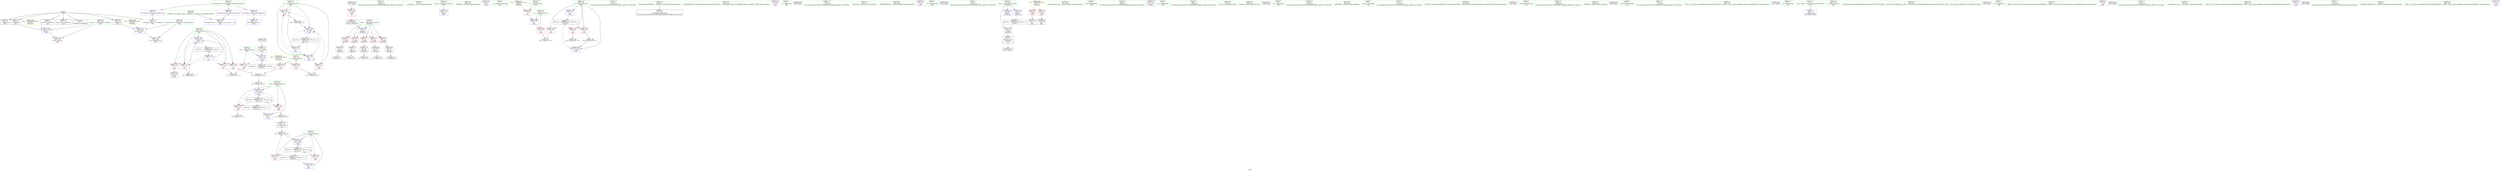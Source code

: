 digraph "SVFG" {
	label="SVFG";

	Node0x5593346ea740 [shape=record,color=grey,label="{NodeID: 0\nNullPtr}"];
	Node0x5593346ea740 -> Node0x559334705f00[style=solid];
	Node0x5593346ea740 -> Node0x559334706000[style=solid];
	Node0x5593346ea740 -> Node0x5593347060d0[style=solid];
	Node0x5593346ea740 -> Node0x5593347061a0[style=solid];
	Node0x5593346ea740 -> Node0x559334706270[style=solid];
	Node0x5593346ea740 -> Node0x559334706340[style=solid];
	Node0x5593346ea740 -> Node0x55933470a110[style=solid];
	Node0x5593347283f0 [shape=record,color=black,label="{NodeID: 263\n169 = PHI()\n}"];
	Node0x5593347283f0 -> Node0x559334706c60[style=solid];
	Node0x559334704ec0 [shape=record,color=red,label="{NodeID: 97\n80\<--57\n\<--c.addr\n_Z6isconsc\n}"];
	Node0x559334704ec0 -> Node0x559334706850[style=solid];
	Node0x5593346f8e80 [shape=record,color=green,label="{NodeID: 14\n68\<--1\n\<--dummyObj\nCan only get source location for instruction, argument, global var or function.}"];
	Node0x559334708020 [shape=record,color=grey,label="{NodeID: 194\n220 = Binary(219, 218, )\n}"];
	Node0x559334708020 -> Node0x55933470af10[style=solid];
	Node0x559334704a00 [shape=record,color=red,label="{NodeID: 111\n188\<--116\n\<--nv\nmain\n}"];
	Node0x559334704a00 -> Node0x55933470de00[style=solid];
	Node0x5593347034b0 [shape=record,color=green,label="{NodeID: 28\n39\<--40\n__cxa_atexit\<--__cxa_atexit_field_insensitive\n}"];
	Node0x55933470a480 [shape=record,color=blue,label="{NodeID: 125\n96\<--123\nretval\<--\nmain\n}"];
	Node0x5593347040d0 [shape=record,color=green,label="{NodeID: 42\n112\<--113\nres\<--res_field_insensitive\nmain\n}"];
	Node0x5593347040d0 -> Node0x5593347046c0[style=solid];
	Node0x5593347040d0 -> Node0x559334704790[style=solid];
	Node0x5593347040d0 -> Node0x55933470a6f0[style=solid];
	Node0x5593347040d0 -> Node0x55933470af10[style=solid];
	Node0x55933470afe0 [shape=record,color=blue,label="{NodeID: 139\n120\<--225\ni\<--inc29\nmain\n}"];
	Node0x55933470afe0 -> Node0x559334704c70[style=dashed];
	Node0x55933470afe0 -> Node0x559334709c80[style=dashed];
	Node0x55933470afe0 -> Node0x559334709d10[style=dashed];
	Node0x55933470afe0 -> Node0x559334709da0[style=dashed];
	Node0x55933470afe0 -> Node0x55933470afe0[style=dashed];
	Node0x55933470afe0 -> Node0x559334718c90[style=dashed];
	Node0x559334705a00 [shape=record,color=green,label="{NodeID: 56\n230\<--231\n_ZNSolsEx\<--_ZNSolsEx_field_insensitive\n}"];
	Node0x5593347066b0 [shape=record,color=black,label="{NodeID: 70\n71\<--70\nconv4\<--\n_Z6isconsc\n}"];
	Node0x5593347066b0 -> Node0x5593347101d0[style=solid];
	Node0x559334707210 [shape=record,color=purple,label="{NodeID: 84\n132\<--15\n\<--.str.3\nmain\n}"];
	Node0x5593346eaee0 [shape=record,color=green,label="{NodeID: 1\n7\<--1\n__dso_handle\<--dummyObj\nGlob }"];
	Node0x559334728550 [shape=record,color=black,label="{NodeID: 264\n182 = PHI()\n}"];
	Node0x559334728550 -> Node0x559334709e70[style=solid];
	Node0x559334704f90 [shape=record,color=red,label="{NodeID: 98\n137\<--98\n\<--t\nmain\n}"];
	Node0x559334704f90 -> Node0x55933470a550[style=solid];
	Node0x559334702b60 [shape=record,color=green,label="{NodeID: 15\n73\<--1\n\<--dummyObj\nCan only get source location for instruction, argument, global var or function.}"];
	Node0x5593347081a0 [shape=record,color=grey,label="{NodeID: 195\n217 = Binary(216, 151, )\n}"];
	Node0x5593347081a0 -> Node0x559334706e00[style=solid];
	Node0x559334704ad0 [shape=record,color=red,label="{NodeID: 112\n203\<--116\n\<--nv\nmain\n}"];
	Node0x559334704ad0 -> Node0x5593347087a0[style=solid];
	Node0x5593347035b0 [shape=record,color=green,label="{NodeID: 29\n38\<--44\n_ZNSt8ios_base4InitD1Ev\<--_ZNSt8ios_base4InitD1Ev_field_insensitive\n}"];
	Node0x5593347035b0 -> Node0x559334706410[style=solid];
	Node0x55933470a550 [shape=record,color=blue,label="{NodeID: 126\n100\<--137\n_n\<--\nmain\n}"];
	Node0x55933470a550 -> Node0x559334705060[style=dashed];
	Node0x5593347041a0 [shape=record,color=green,label="{NodeID: 43\n114\<--115\nind\<--ind_field_insensitive\nmain\n}"];
	Node0x5593347041a0 -> Node0x559334704860[style=solid];
	Node0x5593347041a0 -> Node0x559334704930[style=solid];
	Node0x5593347041a0 -> Node0x55933470a7c0[style=solid];
	Node0x5593347041a0 -> Node0x55933470ae40[style=solid];
	Node0x55933470b0b0 [shape=record,color=blue,label="{NodeID: 140\n102\<--240\ntt\<--inc35\nmain\n}"];
	Node0x55933470b0b0 -> Node0x559334717390[style=dashed];
	Node0x559334705b00 [shape=record,color=green,label="{NodeID: 57\n233\<--234\n_ZSt4endlIcSt11char_traitsIcEERSt13basic_ostreamIT_T0_ES6_\<--_ZSt4endlIcSt11char_traitsIcEERSt13basic_ostreamIT_T0_ES6__field_insensitive\n}"];
	Node0x559334706780 [shape=record,color=black,label="{NodeID: 71\n76\<--75\nconv7\<--\n_Z6isconsc\n}"];
	Node0x559334706780 -> Node0x559334710310[style=solid];
	Node0x5593347072e0 [shape=record,color=purple,label="{NodeID: 85\n145\<--20\n\<--.str.4\nmain\n}"];
	Node0x5593346e9850 [shape=record,color=green,label="{NodeID: 2\n8\<--1\n.str\<--dummyObj\nGlob }"];
	Node0x559334728650 [shape=record,color=black,label="{NodeID: 265\n229 = PHI()\n}"];
	Node0x559334705060 [shape=record,color=red,label="{NodeID: 99\n142\<--100\n\<--_n\nmain\n}"];
	Node0x559334705060 -> Node0x559334708aa0[style=solid];
	Node0x559334702bf0 [shape=record,color=green,label="{NodeID: 16\n78\<--1\n\<--dummyObj\nCan only get source location for instruction, argument, global var or function.}"];
	Node0x559334708320 [shape=record,color=grey,label="{NodeID: 196\n225 = Binary(224, 151, )\n}"];
	Node0x559334708320 -> Node0x55933470afe0[style=solid];
	Node0x559334704ba0 [shape=record,color=red,label="{NodeID: 113\n177\<--118\n\<--_n9\nmain\n}"];
	Node0x559334704ba0 -> Node0x559334710610[style=solid];
	Node0x5593347036b0 [shape=record,color=green,label="{NodeID: 30\n51\<--52\n_Z6isconsc\<--_Z6isconsc_field_insensitive\n}"];
	Node0x55933470a620 [shape=record,color=blue,label="{NodeID: 127\n102\<--123\ntt\<--\nmain\n}"];
	Node0x55933470a620 -> Node0x559334717390[style=dashed];
	Node0x559334704270 [shape=record,color=green,label="{NodeID: 44\n116\<--117\nnv\<--nv_field_insensitive\nmain\n}"];
	Node0x559334704270 -> Node0x559334704a00[style=solid];
	Node0x559334704270 -> Node0x559334704ad0[style=solid];
	Node0x559334704270 -> Node0x55933470a890[style=solid];
	Node0x559334704270 -> Node0x55933470ab00[style=solid];
	Node0x559334704270 -> Node0x55933470ad70[style=solid];
	Node0x559334705c00 [shape=record,color=green,label="{NodeID: 58\n235\<--236\n_ZNSolsEPFRSoS_E\<--_ZNSolsEPFRSoS_E_field_insensitive\n}"];
	Node0x559334706850 [shape=record,color=black,label="{NodeID: 72\n81\<--80\nconv10\<--\n_Z6isconsc\n}"];
	Node0x559334706850 -> Node0x559334708920[style=solid];
	Node0x5593347073b0 [shape=record,color=purple,label="{NodeID: 86\n155\<--22\n\<--.str.5\nmain\n}"];
	Node0x5593346eabe0 [shape=record,color=green,label="{NodeID: 3\n10\<--1\n.str.1\<--dummyObj\nGlob }"];
	Node0x559334728750 [shape=record,color=black,label="{NodeID: 266\n232 = PHI()\n}"];
	Node0x559334705130 [shape=record,color=red,label="{NodeID: 100\n141\<--102\n\<--tt\nmain\n}"];
	Node0x559334705130 -> Node0x559334708aa0[style=solid];
	Node0x559334702c80 [shape=record,color=green,label="{NodeID: 17\n83\<--1\n\<--dummyObj\nCan only get source location for instruction, argument, global var or function.}"];
	Node0x5593347084a0 [shape=record,color=grey,label="{NodeID: 197\n67 = cmp(66, 68, )\n}"];
	Node0x559334704c70 [shape=record,color=red,label="{NodeID: 114\n176\<--120\n\<--i\nmain\n}"];
	Node0x559334704c70 -> Node0x559334710610[style=solid];
	Node0x5593347037b0 [shape=record,color=green,label="{NodeID: 31\n55\<--56\nretval\<--retval_field_insensitive\n_Z6isconsc\n}"];
	Node0x5593347037b0 -> Node0x559334707920[style=solid];
	Node0x5593347037b0 -> Node0x55933470a2e0[style=solid];
	Node0x5593347037b0 -> Node0x55933470a3b0[style=solid];
	Node0x559334717390 [shape=record,color=black,label="{NodeID: 211\nMR_14V_3 = PHI(MR_14V_4, MR_14V_2, )\npts\{103 \}\n}"];
	Node0x559334717390 -> Node0x559334705130[style=dashed];
	Node0x559334717390 -> Node0x559334705200[style=dashed];
	Node0x559334717390 -> Node0x5593347052d0[style=dashed];
	Node0x559334717390 -> Node0x55933470b0b0[style=dashed];
	Node0x55933470a6f0 [shape=record,color=blue,label="{NodeID: 128\n112\<--165\nres\<--\nmain\n}"];
	Node0x55933470a6f0 -> Node0x559334719690[style=dashed];
	Node0x559334704340 [shape=record,color=green,label="{NodeID: 45\n118\<--119\n_n9\<--_n9_field_insensitive\nmain\n}"];
	Node0x559334704340 -> Node0x559334704ba0[style=solid];
	Node0x559334704340 -> Node0x55933470a960[style=solid];
	Node0x55933471b990 [shape=record,color=yellow,style=double,label="{NodeID: 225\n6V_1 = ENCHI(MR_6V_0)\npts\{1 \}\nFun[main]}"];
	Node0x55933471b990 -> Node0x559334707780[style=dashed];
	Node0x55933471b990 -> Node0x559334707850[style=dashed];
	Node0x559334705d00 [shape=record,color=green,label="{NodeID: 59\n267\<--268\n__gxx_personality_v0\<--__gxx_personality_v0_field_insensitive\n}"];
	Node0x559334706920 [shape=record,color=black,label="{NodeID: 73\n53\<--91\n_Z6isconsc_ret\<--\n_Z6isconsc\n|{<s0>14}}"];
	Node0x559334706920:s0 -> Node0x559334727cf0[style=solid,color=blue];
	Node0x559334707480 [shape=record,color=purple,label="{NodeID: 87\n290\<--24\nllvm.global_ctors_0\<--llvm.global_ctors\nGlob }"];
	Node0x559334707480 -> Node0x559334709f40[style=solid];
	Node0x5593346fa380 [shape=record,color=green,label="{NodeID: 4\n12\<--1\nstdin\<--dummyObj\nGlob }"];
	Node0x559334728820 [shape=record,color=black,label="{NodeID: 267\n54 = PHI(185, )\n0th arg _Z6isconsc }"];
	Node0x559334728820 -> Node0x55933470a210[style=solid];
	Node0x559334705200 [shape=record,color=red,label="{NodeID: 101\n149\<--102\n\<--tt\nmain\n}"];
	Node0x559334705200 -> Node0x559334707ea0[style=solid];
	Node0x559334702d10 [shape=record,color=green,label="{NodeID: 18\n86\<--1\n\<--dummyObj\nCan only get source location for instruction, argument, global var or function.}"];
	Node0x559334708620 [shape=record,color=grey,label="{NodeID: 198\n62 = cmp(61, 63, )\n}"];
	Node0x559334709c80 [shape=record,color=red,label="{NodeID: 115\n180\<--120\n\<--i\nmain\n}"];
	Node0x559334709c80 -> Node0x559334706d30[style=solid];
	Node0x559334703880 [shape=record,color=green,label="{NodeID: 32\n57\<--58\nc.addr\<--c.addr_field_insensitive\n_Z6isconsc\n}"];
	Node0x559334703880 -> Node0x5593347079f0[style=solid];
	Node0x559334703880 -> Node0x559334707ac0[style=solid];
	Node0x559334703880 -> Node0x559334707b90[style=solid];
	Node0x559334703880 -> Node0x559334704df0[style=solid];
	Node0x559334703880 -> Node0x559334704ec0[style=solid];
	Node0x559334703880 -> Node0x55933470a210[style=solid];
	Node0x559334717890 [shape=record,color=black,label="{NodeID: 212\nMR_22V_2 = PHI(MR_22V_4, MR_22V_1, )\npts\{113 \}\n}"];
	Node0x559334717890 -> Node0x55933470a6f0[style=dashed];
	Node0x55933470a7c0 [shape=record,color=blue,label="{NodeID: 129\n114\<--167\nind\<--\nmain\n}"];
	Node0x55933470a7c0 -> Node0x559334719b90[style=dashed];
	Node0x559334704410 [shape=record,color=green,label="{NodeID: 46\n120\<--121\ni\<--i_field_insensitive\nmain\n}"];
	Node0x559334704410 -> Node0x559334704c70[style=solid];
	Node0x559334704410 -> Node0x559334709c80[style=solid];
	Node0x559334704410 -> Node0x559334709d10[style=solid];
	Node0x559334704410 -> Node0x559334709da0[style=solid];
	Node0x559334704410 -> Node0x55933470aa30[style=solid];
	Node0x559334704410 -> Node0x55933470afe0[style=solid];
	Node0x559334705e00 [shape=record,color=green,label="{NodeID: 60\n26\<--286\n_GLOBAL__sub_I_Gluk_0_1.cpp\<--_GLOBAL__sub_I_Gluk_0_1.cpp_field_insensitive\n}"];
	Node0x559334705e00 -> Node0x55933470a010[style=solid];
	Node0x5593347069f0 [shape=record,color=black,label="{NodeID: 74\n95\<--123\nmain_ret\<--\nmain\n}"];
	Node0x559334707580 [shape=record,color=purple,label="{NodeID: 88\n291\<--24\nllvm.global_ctors_1\<--llvm.global_ctors\nGlob }"];
	Node0x559334707580 -> Node0x55933470a010[style=solid];
	Node0x5593346ea940 [shape=record,color=green,label="{NodeID: 5\n13\<--1\n.str.2\<--dummyObj\nGlob }"];
	Node0x5593347052d0 [shape=record,color=red,label="{NodeID: 102\n239\<--102\n\<--tt\nmain\n}"];
	Node0x5593347052d0 -> Node0x55933470df80[style=solid];
	Node0x559334702da0 [shape=record,color=green,label="{NodeID: 19\n89\<--1\n\<--dummyObj\nCan only get source location for instruction, argument, global var or function.}"];
	Node0x5593347087a0 [shape=record,color=grey,label="{NodeID: 199\n205 = cmp(203, 204, )\n}"];
	Node0x559334709d10 [shape=record,color=red,label="{NodeID: 116\n207\<--120\n\<--i\nmain\n}"];
	Node0x559334709d10 -> Node0x559334707d20[style=solid];
	Node0x559334703950 [shape=record,color=green,label="{NodeID: 33\n93\<--94\nmain\<--main_field_insensitive\n}"];
	Node0x559334717d90 [shape=record,color=black,label="{NodeID: 213\nMR_24V_2 = PHI(MR_24V_4, MR_24V_1, )\npts\{115 \}\n}"];
	Node0x559334717d90 -> Node0x55933470a7c0[style=dashed];
	Node0x55933470a890 [shape=record,color=blue,label="{NodeID: 130\n116\<--123\nnv\<--\nmain\n}"];
	Node0x55933470a890 -> Node0x559334704a00[style=dashed];
	Node0x55933470a890 -> Node0x55933470ab00[style=dashed];
	Node0x55933470a890 -> Node0x55933470ad70[style=dashed];
	Node0x55933470a890 -> Node0x559334718290[style=dashed];
	Node0x5593347044e0 [shape=record,color=green,label="{NodeID: 47\n128\<--129\nfreopen\<--freopen_field_insensitive\n}"];
	Node0x55933471c590 [shape=record,color=yellow,style=double,label="{NodeID: 227\n10V_1 = ENCHI(MR_10V_0)\npts\{99 \}\nFun[main]}"];
	Node0x55933471c590 -> Node0x559334704f90[style=dashed];
	Node0x559334705f00 [shape=record,color=black,label="{NodeID: 61\n2\<--3\ndummyVal\<--dummyVal\n}"];
	Node0x559334706ac0 [shape=record,color=black,label="{NodeID: 75\n127\<--124\ncall\<--\nmain\n}"];
	Node0x559334479ec0 [shape=record,color=black,label="{NodeID: 255\n134 = PHI()\n}"];
	Node0x559334707680 [shape=record,color=purple,label="{NodeID: 89\n292\<--24\nllvm.global_ctors_2\<--llvm.global_ctors\nGlob }"];
	Node0x559334707680 -> Node0x55933470a110[style=solid];
	Node0x5593346f9040 [shape=record,color=green,label="{NodeID: 6\n15\<--1\n.str.3\<--dummyObj\nGlob }"];
	Node0x5593347053a0 [shape=record,color=red,label="{NodeID: 103\n244\<--106\nexn\<--exn.slot\nmain\n}"];
	Node0x559334702e30 [shape=record,color=green,label="{NodeID: 20\n123\<--1\n\<--dummyObj\nCan only get source location for instruction, argument, global var or function.}"];
	Node0x559334708920 [shape=record,color=grey,label="{NodeID: 200\n82 = cmp(81, 83, )\n}"];
	Node0x559334709da0 [shape=record,color=red,label="{NodeID: 117\n224\<--120\n\<--i\nmain\n}"];
	Node0x559334709da0 -> Node0x559334708320[style=solid];
	Node0x559334703a50 [shape=record,color=green,label="{NodeID: 34\n96\<--97\nretval\<--retval_field_insensitive\nmain\n}"];
	Node0x559334703a50 -> Node0x55933470a480[style=solid];
	Node0x559334718290 [shape=record,color=black,label="{NodeID: 214\nMR_26V_2 = PHI(MR_26V_4, MR_26V_1, )\npts\{117 \}\n}"];
	Node0x559334718290 -> Node0x55933470a890[style=dashed];
	Node0x55933470a960 [shape=record,color=blue,label="{NodeID: 131\n118\<--172\n_n9\<--conv\nmain\n}"];
	Node0x55933470a960 -> Node0x559334704ba0[style=dashed];
	Node0x55933470a960 -> Node0x559334718790[style=dashed];
	Node0x5593346fa4a0 [shape=record,color=green,label="{NodeID: 48\n135\<--136\n_ZNSirsERi\<--_ZNSirsERi_field_insensitive\n}"];
	Node0x559334706000 [shape=record,color=black,label="{NodeID: 62\n192\<--3\n\<--dummyVal\nmain\n}"];
	Node0x559334706b90 [shape=record,color=black,label="{NodeID: 76\n133\<--130\ncall1\<--\nmain\n}"];
	Node0x559334727cf0 [shape=record,color=black,label="{NodeID: 256\n186 = PHI(53, )\n}"];
	Node0x559334707780 [shape=record,color=red,label="{NodeID: 90\n124\<--12\n\<--stdin\nmain\n}"];
	Node0x559334707780 -> Node0x559334706ac0[style=solid];
	Node0x5593346f90d0 [shape=record,color=green,label="{NodeID: 7\n17\<--1\nstdout\<--dummyObj\nGlob }"];
	Node0x559334705470 [shape=record,color=red,label="{NodeID: 104\n245\<--108\nsel\<--ehselector.slot\nmain\n}"];
	Node0x559334702ec0 [shape=record,color=green,label="{NodeID: 21\n151\<--1\n\<--dummyObj\nCan only get source location for instruction, argument, global var or function.}"];
	Node0x559334708aa0 [shape=record,color=grey,label="{NodeID: 201\n143 = cmp(141, 142, )\n}"];
	Node0x559334709e70 [shape=record,color=red,label="{NodeID: 118\n185\<--182\n\<--call16\nmain\n|{<s0>14}}"];
	Node0x559334709e70:s0 -> Node0x559334728820[style=solid,color=red];
	Node0x559334703b20 [shape=record,color=green,label="{NodeID: 35\n98\<--99\nt\<--t_field_insensitive\nmain\n}"];
	Node0x559334703b20 -> Node0x559334704f90[style=solid];
	Node0x559334718790 [shape=record,color=black,label="{NodeID: 215\nMR_28V_2 = PHI(MR_28V_3, MR_28V_1, )\npts\{119 \}\n}"];
	Node0x559334718790 -> Node0x55933470a960[style=dashed];
	Node0x55933470aa30 [shape=record,color=blue,label="{NodeID: 132\n120\<--123\ni\<--\nmain\n}"];
	Node0x55933470aa30 -> Node0x559334704c70[style=dashed];
	Node0x55933470aa30 -> Node0x559334709c80[style=dashed];
	Node0x55933470aa30 -> Node0x559334709d10[style=dashed];
	Node0x55933470aa30 -> Node0x559334709da0[style=dashed];
	Node0x55933470aa30 -> Node0x55933470afe0[style=dashed];
	Node0x55933470aa30 -> Node0x559334718c90[style=dashed];
	Node0x5593346fa5a0 [shape=record,color=green,label="{NodeID: 49\n147\<--148\n_ZStlsISt11char_traitsIcEERSt13basic_ostreamIcT_ES5_PKc\<--_ZStlsISt11char_traitsIcEERSt13basic_ostreamIcT_ES5_PKc_field_insensitive\n}"];
	Node0x5593347060d0 [shape=record,color=black,label="{NodeID: 63\n193\<--3\n\<--dummyVal\nmain\n}"];
	Node0x5593347060d0 -> Node0x55933470abd0[style=solid];
	Node0x559334706c60 [shape=record,color=black,label="{NodeID: 77\n172\<--169\nconv\<--call10\nmain\n}"];
	Node0x559334706c60 -> Node0x55933470a960[style=solid];
	Node0x559334727e50 [shape=record,color=black,label="{NodeID: 257\n36 = PHI()\n}"];
	Node0x559334707850 [shape=record,color=red,label="{NodeID: 91\n130\<--17\n\<--stdout\nmain\n}"];
	Node0x559334707850 -> Node0x559334706b90[style=solid];
	Node0x5593346ead00 [shape=record,color=green,label="{NodeID: 8\n18\<--1\n_ZSt3cin\<--dummyObj\nGlob }"];
	Node0x559334705540 [shape=record,color=red,label="{NodeID: 105\n204\<--110\n\<--n\nmain\n}"];
	Node0x559334705540 -> Node0x5593347087a0[style=solid];
	Node0x559334702f50 [shape=record,color=green,label="{NodeID: 22\n165\<--1\n\<--dummyObj\nCan only get source location for instruction, argument, global var or function.}"];
	Node0x5593347101d0 [shape=record,color=grey,label="{NodeID: 202\n72 = cmp(71, 73, )\n}"];
	Node0x559334709f40 [shape=record,color=blue,label="{NodeID: 119\n290\<--25\nllvm.global_ctors_0\<--\nGlob }"];
	Node0x559334703bf0 [shape=record,color=green,label="{NodeID: 36\n100\<--101\n_n\<--_n_field_insensitive\nmain\n}"];
	Node0x559334703bf0 -> Node0x559334705060[style=solid];
	Node0x559334703bf0 -> Node0x55933470a550[style=solid];
	Node0x559334718c90 [shape=record,color=black,label="{NodeID: 216\nMR_30V_2 = PHI(MR_30V_4, MR_30V_1, )\npts\{121 \}\n}"];
	Node0x559334718c90 -> Node0x55933470aa30[style=dashed];
	Node0x55933470ab00 [shape=record,color=blue,label="{NodeID: 133\n116\<--189\nnv\<--inc\nmain\n}"];
	Node0x55933470ab00 -> Node0x559334704a00[style=dashed];
	Node0x55933470ab00 -> Node0x559334704ad0[style=dashed];
	Node0x55933470ab00 -> Node0x55933470ab00[style=dashed];
	Node0x55933470ab00 -> Node0x55933470ad70[style=dashed];
	Node0x55933470ab00 -> Node0x559334718290[style=dashed];
	Node0x5593346fa6a0 [shape=record,color=green,label="{NodeID: 50\n153\<--154\n_ZNSolsEi\<--_ZNSolsEi_field_insensitive\n}"];
	Node0x55933471c830 [shape=record,color=yellow,style=double,label="{NodeID: 230\n16V_1 = ENCHI(MR_16V_0)\npts\{107 \}\nFun[main]}"];
	Node0x55933471c830 -> Node0x55933470abd0[style=dashed];
	Node0x5593347061a0 [shape=record,color=black,label="{NodeID: 64\n195\<--3\n\<--dummyVal\nmain\n}"];
	Node0x5593347061a0 -> Node0x55933470aca0[style=solid];
	Node0x559334706d30 [shape=record,color=black,label="{NodeID: 78\n181\<--180\nconv14\<--\nmain\n}"];
	Node0x559334727f20 [shape=record,color=black,label="{NodeID: 258\n146 = PHI()\n}"];
	Node0x559334707920 [shape=record,color=red,label="{NodeID: 92\n91\<--55\n\<--retval\n_Z6isconsc\n}"];
	Node0x559334707920 -> Node0x559334706920[style=solid];
	Node0x5593346ead90 [shape=record,color=green,label="{NodeID: 9\n19\<--1\n_ZSt4cout\<--dummyObj\nGlob }"];
	Node0x55933470de00 [shape=record,color=grey,label="{NodeID: 189\n189 = Binary(188, 151, )\n}"];
	Node0x55933470de00 -> Node0x55933470ab00[style=solid];
	Node0x5593347045f0 [shape=record,color=red,label="{NodeID: 106\n208\<--110\n\<--n\nmain\n}"];
	Node0x5593347045f0 -> Node0x559334707d20[style=solid];
	Node0x559334702fe0 [shape=record,color=green,label="{NodeID: 23\n167\<--1\n\<--dummyObj\nCan only get source location for instruction, argument, global var or function.}"];
	Node0x559334710310 [shape=record,color=grey,label="{NodeID: 203\n77 = cmp(76, 78, )\n}"];
	Node0x55933470a010 [shape=record,color=blue,label="{NodeID: 120\n291\<--26\nllvm.global_ctors_1\<--_GLOBAL__sub_I_Gluk_0_1.cpp\nGlob }"];
	Node0x559334703cc0 [shape=record,color=green,label="{NodeID: 37\n102\<--103\ntt\<--tt_field_insensitive\nmain\n}"];
	Node0x559334703cc0 -> Node0x559334705130[style=solid];
	Node0x559334703cc0 -> Node0x559334705200[style=solid];
	Node0x559334703cc0 -> Node0x5593347052d0[style=solid];
	Node0x559334703cc0 -> Node0x55933470a620[style=solid];
	Node0x559334703cc0 -> Node0x55933470b0b0[style=solid];
	Node0x559334719190 [shape=record,color=black,label="{NodeID: 217\nMR_2V_3 = PHI(MR_2V_4, MR_2V_2, )\npts\{56 \}\n}"];
	Node0x559334719190 -> Node0x559334707920[style=dashed];
	Node0x55933470abd0 [shape=record,color=blue,label="{NodeID: 134\n106\<--193\nexn.slot\<--\nmain\n}"];
	Node0x55933470abd0 -> Node0x5593347053a0[style=dashed];
	Node0x5593346fa7a0 [shape=record,color=green,label="{NodeID: 51\n158\<--159\n_ZNSt7__cxx1112basic_stringIcSt11char_traitsIcESaIcEEC1Ev\<--_ZNSt7__cxx1112basic_stringIcSt11char_traitsIcESaIcEEC1Ev_field_insensitive\n}"];
	Node0x55933471c910 [shape=record,color=yellow,style=double,label="{NodeID: 231\n18V_1 = ENCHI(MR_18V_0)\npts\{109 \}\nFun[main]}"];
	Node0x55933471c910 -> Node0x55933470aca0[style=dashed];
	Node0x559334706270 [shape=record,color=black,label="{NodeID: 65\n246\<--3\nlpad.val\<--dummyVal\nmain\n}"];
	Node0x559334706e00 [shape=record,color=black,label="{NodeID: 79\n218\<--217\nconv26\<--add25\nmain\n}"];
	Node0x559334706e00 -> Node0x559334708020[style=solid];
	Node0x559334728050 [shape=record,color=black,label="{NodeID: 259\n152 = PHI()\n}"];
	Node0x5593347079f0 [shape=record,color=red,label="{NodeID: 93\n60\<--57\n\<--c.addr\n_Z6isconsc\n}"];
	Node0x5593347079f0 -> Node0x559334706510[style=solid];
	Node0x5593346f9380 [shape=record,color=green,label="{NodeID: 10\n20\<--1\n.str.4\<--dummyObj\nGlob }"];
	Node0x55933470df80 [shape=record,color=grey,label="{NodeID: 190\n240 = Binary(239, 151, )\n}"];
	Node0x55933470df80 -> Node0x55933470b0b0[style=solid];
	Node0x5593347046c0 [shape=record,color=red,label="{NodeID: 107\n219\<--112\n\<--res\nmain\n}"];
	Node0x5593347046c0 -> Node0x559334708020[style=solid];
	Node0x5593347030b0 [shape=record,color=green,label="{NodeID: 24\n4\<--6\n_ZStL8__ioinit\<--_ZStL8__ioinit_field_insensitive\nGlob }"];
	Node0x5593347030b0 -> Node0x559334706ed0[style=solid];
	Node0x559334710490 [shape=record,color=grey,label="{NodeID: 204\n214 = cmp(213, 167, )\n}"];
	Node0x55933470a110 [shape=record,color=blue, style = dotted,label="{NodeID: 121\n292\<--3\nllvm.global_ctors_2\<--dummyVal\nGlob }"];
	Node0x559334703d90 [shape=record,color=green,label="{NodeID: 38\n104\<--105\ns\<--s_field_insensitive\nmain\n}"];
	Node0x559334719690 [shape=record,color=black,label="{NodeID: 218\nMR_22V_4 = PHI(MR_22V_6, MR_22V_3, )\npts\{113 \}\n}"];
	Node0x559334719690 -> Node0x5593347046c0[style=dashed];
	Node0x559334719690 -> Node0x559334704790[style=dashed];
	Node0x559334719690 -> Node0x55933470af10[style=dashed];
	Node0x559334719690 -> Node0x559334717890[style=dashed];
	Node0x559334719690 -> Node0x559334719690[style=dashed];
	Node0x55933470aca0 [shape=record,color=blue,label="{NodeID: 135\n108\<--195\nehselector.slot\<--\nmain\n}"];
	Node0x55933470aca0 -> Node0x559334705470[style=dashed];
	Node0x559334705600 [shape=record,color=green,label="{NodeID: 52\n161\<--162\n_ZStrsIcSt11char_traitsIcESaIcEERSt13basic_istreamIT_T0_ES7_RNSt7__cxx1112basic_stringIS4_S5_T1_EE\<--_ZStrsIcSt11char_traitsIcESaIcEERSt13basic_istreamIT_T0_ES7_RNSt7__cxx1112basic_stringIS4_S5_T1_EE_field_insensitive\n}"];
	Node0x55933471c9f0 [shape=record,color=yellow,style=double,label="{NodeID: 232\n20V_1 = ENCHI(MR_20V_0)\npts\{111 \}\nFun[main]}"];
	Node0x55933471c9f0 -> Node0x559334705540[style=dashed];
	Node0x55933471c9f0 -> Node0x5593347045f0[style=dashed];
	Node0x559334706340 [shape=record,color=black,label="{NodeID: 66\n247\<--3\nlpad.val37\<--dummyVal\nmain\n}"];
	Node0x559334706ed0 [shape=record,color=purple,label="{NodeID: 80\n35\<--4\n\<--_ZStL8__ioinit\n__cxx_global_var_init\n}"];
	Node0x559334728150 [shape=record,color=black,label="{NodeID: 260\n156 = PHI()\n}"];
	Node0x559334707ac0 [shape=record,color=red,label="{NodeID: 94\n65\<--57\n\<--c.addr\n_Z6isconsc\n}"];
	Node0x559334707ac0 -> Node0x5593347065e0[style=solid];
	Node0x5593346f9410 [shape=record,color=green,label="{NodeID: 11\n22\<--1\n.str.5\<--dummyObj\nGlob }"];
	Node0x55933470e100 [shape=record,color=grey,label="{NodeID: 191\n210 = Binary(209, 151, )\n}"];
	Node0x55933470e100 -> Node0x55933470ae40[style=solid];
	Node0x559334704790 [shape=record,color=red,label="{NodeID: 108\n228\<--112\n\<--res\nmain\n}"];
	Node0x5593347031b0 [shape=record,color=green,label="{NodeID: 25\n24\<--28\nllvm.global_ctors\<--llvm.global_ctors_field_insensitive\nGlob }"];
	Node0x5593347031b0 -> Node0x559334707480[style=solid];
	Node0x5593347031b0 -> Node0x559334707580[style=solid];
	Node0x5593347031b0 -> Node0x559334707680[style=solid];
	Node0x559334710610 [shape=record,color=grey,label="{NodeID: 205\n178 = cmp(176, 177, )\n}"];
	Node0x55933470a210 [shape=record,color=blue,label="{NodeID: 122\n57\<--54\nc.addr\<--c\n_Z6isconsc\n}"];
	Node0x55933470a210 -> Node0x5593347079f0[style=dashed];
	Node0x55933470a210 -> Node0x559334707ac0[style=dashed];
	Node0x55933470a210 -> Node0x559334707b90[style=dashed];
	Node0x55933470a210 -> Node0x559334704df0[style=dashed];
	Node0x55933470a210 -> Node0x559334704ec0[style=dashed];
	Node0x559334703e60 [shape=record,color=green,label="{NodeID: 39\n106\<--107\nexn.slot\<--exn.slot_field_insensitive\nmain\n}"];
	Node0x559334703e60 -> Node0x5593347053a0[style=solid];
	Node0x559334703e60 -> Node0x55933470abd0[style=solid];
	Node0x559334719b90 [shape=record,color=black,label="{NodeID: 219\nMR_24V_4 = PHI(MR_24V_6, MR_24V_3, )\npts\{115 \}\n}"];
	Node0x559334719b90 -> Node0x559334704860[style=dashed];
	Node0x559334719b90 -> Node0x559334704930[style=dashed];
	Node0x559334719b90 -> Node0x55933470ae40[style=dashed];
	Node0x559334719b90 -> Node0x559334717d90[style=dashed];
	Node0x559334719b90 -> Node0x559334719b90[style=dashed];
	Node0x55933470ad70 [shape=record,color=blue,label="{NodeID: 136\n116\<--123\nnv\<--\nmain\n}"];
	Node0x55933470ad70 -> Node0x559334704a00[style=dashed];
	Node0x55933470ad70 -> Node0x559334704ad0[style=dashed];
	Node0x55933470ad70 -> Node0x55933470ab00[style=dashed];
	Node0x55933470ad70 -> Node0x55933470ad70[style=dashed];
	Node0x55933470ad70 -> Node0x559334718290[style=dashed];
	Node0x559334705700 [shape=record,color=green,label="{NodeID: 53\n170\<--171\n_ZNKSt7__cxx1112basic_stringIcSt11char_traitsIcESaIcEE4sizeEv\<--_ZNKSt7__cxx1112basic_stringIcSt11char_traitsIcESaIcEE4sizeEv_field_insensitive\n}"];
	Node0x559334706410 [shape=record,color=black,label="{NodeID: 67\n37\<--38\n\<--_ZNSt8ios_base4InitD1Ev\nCan only get source location for instruction, argument, global var or function.}"];
	Node0x559334706fa0 [shape=record,color=purple,label="{NodeID: 81\n125\<--8\n\<--.str\nmain\n}"];
	Node0x559334728220 [shape=record,color=black,label="{NodeID: 261\n160 = PHI()\n}"];
	Node0x559334707b90 [shape=record,color=red,label="{NodeID: 95\n70\<--57\n\<--c.addr\n_Z6isconsc\n}"];
	Node0x559334707b90 -> Node0x5593347066b0[style=solid];
	Node0x5593346f8ce0 [shape=record,color=green,label="{NodeID: 12\n25\<--1\n\<--dummyObj\nCan only get source location for instruction, argument, global var or function.}"];
	Node0x559334707d20 [shape=record,color=grey,label="{NodeID: 192\n209 = Binary(207, 208, )\n}"];
	Node0x559334707d20 -> Node0x55933470e100[style=solid];
	Node0x559334704860 [shape=record,color=red,label="{NodeID: 109\n213\<--114\n\<--ind\nmain\n}"];
	Node0x559334704860 -> Node0x559334710490[style=solid];
	Node0x5593347032b0 [shape=record,color=green,label="{NodeID: 26\n29\<--30\n__cxx_global_var_init\<--__cxx_global_var_init_field_insensitive\n}"];
	Node0x55933470a2e0 [shape=record,color=blue,label="{NodeID: 123\n55\<--86\nretval\<--\n_Z6isconsc\n}"];
	Node0x55933470a2e0 -> Node0x559334719190[style=dashed];
	Node0x559334703f30 [shape=record,color=green,label="{NodeID: 40\n108\<--109\nehselector.slot\<--ehselector.slot_field_insensitive\nmain\n}"];
	Node0x559334703f30 -> Node0x559334705470[style=solid];
	Node0x559334703f30 -> Node0x55933470aca0[style=solid];
	Node0x55933470ae40 [shape=record,color=blue,label="{NodeID: 137\n114\<--210\nind\<--add21\nmain\n}"];
	Node0x55933470ae40 -> Node0x559334704860[style=dashed];
	Node0x55933470ae40 -> Node0x559334704930[style=dashed];
	Node0x55933470ae40 -> Node0x559334719b90[style=dashed];
	Node0x559334705800 [shape=record,color=green,label="{NodeID: 54\n183\<--184\n_ZNSt7__cxx1112basic_stringIcSt11char_traitsIcESaIcEEixEm\<--_ZNSt7__cxx1112basic_stringIcSt11char_traitsIcESaIcEEixEm_field_insensitive\n}"];
	Node0x559334706510 [shape=record,color=black,label="{NodeID: 68\n61\<--60\nconv\<--\n_Z6isconsc\n}"];
	Node0x559334706510 -> Node0x559334708620[style=solid];
	Node0x559334707070 [shape=record,color=purple,label="{NodeID: 82\n126\<--10\n\<--.str.1\nmain\n}"];
	Node0x5593347282f0 [shape=record,color=black,label="{NodeID: 262\n163 = PHI()\n}"];
	Node0x559334704df0 [shape=record,color=red,label="{NodeID: 96\n75\<--57\n\<--c.addr\n_Z6isconsc\n}"];
	Node0x559334704df0 -> Node0x559334706780[style=solid];
	Node0x5593346f8db0 [shape=record,color=green,label="{NodeID: 13\n63\<--1\n\<--dummyObj\nCan only get source location for instruction, argument, global var or function.}"];
	Node0x559334707ea0 [shape=record,color=grey,label="{NodeID: 193\n150 = Binary(149, 151, )\n}"];
	Node0x559334704930 [shape=record,color=red,label="{NodeID: 110\n216\<--114\n\<--ind\nmain\n}"];
	Node0x559334704930 -> Node0x5593347081a0[style=solid];
	Node0x5593347033b0 [shape=record,color=green,label="{NodeID: 27\n33\<--34\n_ZNSt8ios_base4InitC1Ev\<--_ZNSt8ios_base4InitC1Ev_field_insensitive\n}"];
	Node0x55933470a3b0 [shape=record,color=blue,label="{NodeID: 124\n55\<--89\nretval\<--\n_Z6isconsc\n}"];
	Node0x55933470a3b0 -> Node0x559334719190[style=dashed];
	Node0x559334704000 [shape=record,color=green,label="{NodeID: 41\n110\<--111\nn\<--n_field_insensitive\nmain\n}"];
	Node0x559334704000 -> Node0x559334705540[style=solid];
	Node0x559334704000 -> Node0x5593347045f0[style=solid];
	Node0x55933470af10 [shape=record,color=blue,label="{NodeID: 138\n112\<--220\nres\<--add27\nmain\n}"];
	Node0x55933470af10 -> Node0x559334719690[style=dashed];
	Node0x559334705900 [shape=record,color=green,label="{NodeID: 55\n198\<--199\n_ZNSt7__cxx1112basic_stringIcSt11char_traitsIcESaIcEED1Ev\<--_ZNSt7__cxx1112basic_stringIcSt11char_traitsIcESaIcEED1Ev_field_insensitive\n}"];
	Node0x5593347065e0 [shape=record,color=black,label="{NodeID: 69\n66\<--65\nconv1\<--\n_Z6isconsc\n}"];
	Node0x5593347065e0 -> Node0x5593347084a0[style=solid];
	Node0x559334707140 [shape=record,color=purple,label="{NodeID: 83\n131\<--13\n\<--.str.2\nmain\n}"];
}
